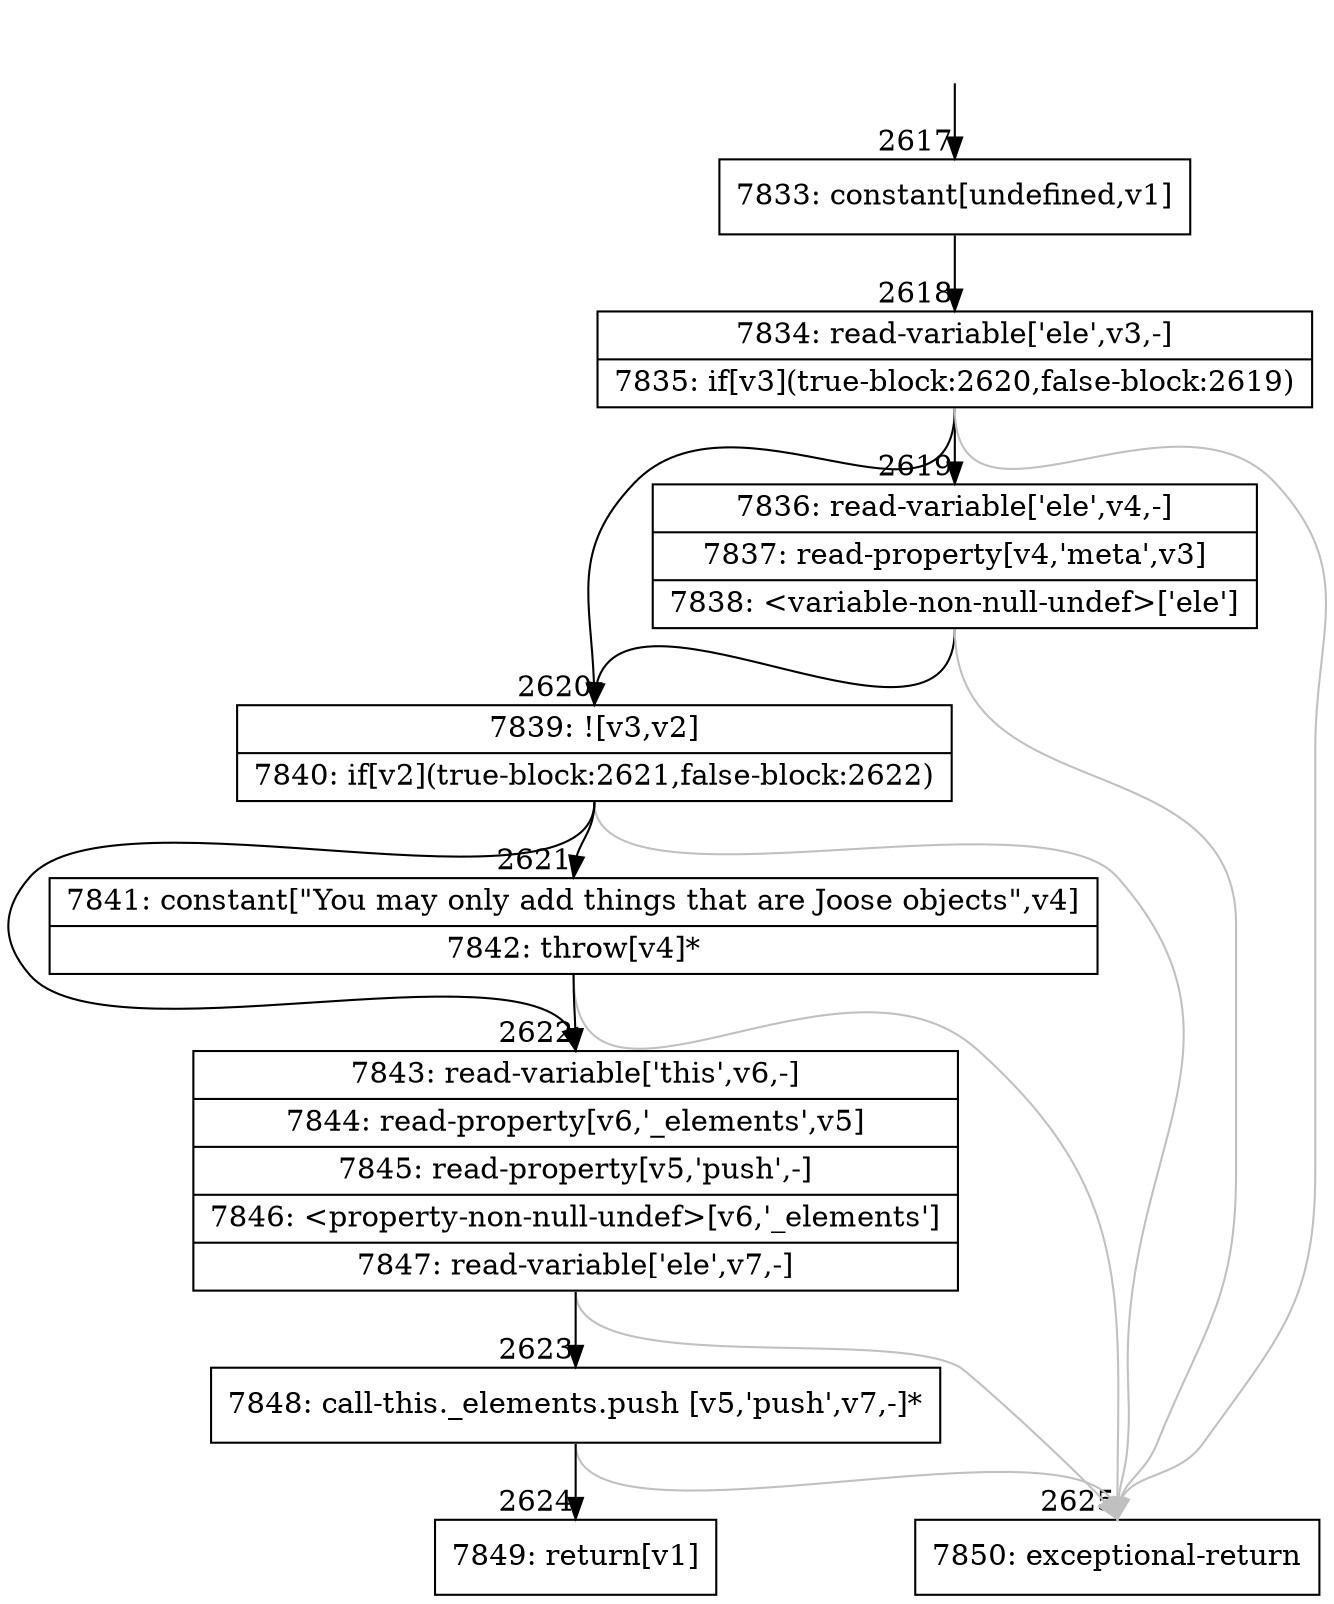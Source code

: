 digraph {
rankdir="TD"
BB_entry286[shape=none,label=""];
BB_entry286 -> BB2617 [tailport=s, headport=n, headlabel="    2617"]
BB2617 [shape=record label="{7833: constant[undefined,v1]}" ] 
BB2617 -> BB2618 [tailport=s, headport=n, headlabel="      2618"]
BB2618 [shape=record label="{7834: read-variable['ele',v3,-]|7835: if[v3](true-block:2620,false-block:2619)}" ] 
BB2618 -> BB2620 [tailport=s, headport=n, headlabel="      2620"]
BB2618 -> BB2619 [tailport=s, headport=n, headlabel="      2619"]
BB2618 -> BB2625 [tailport=s, headport=n, color=gray, headlabel="      2625"]
BB2619 [shape=record label="{7836: read-variable['ele',v4,-]|7837: read-property[v4,'meta',v3]|7838: \<variable-non-null-undef\>['ele']}" ] 
BB2619 -> BB2620 [tailport=s, headport=n]
BB2619 -> BB2625 [tailport=s, headport=n, color=gray]
BB2620 [shape=record label="{7839: ![v3,v2]|7840: if[v2](true-block:2621,false-block:2622)}" ] 
BB2620 -> BB2621 [tailport=s, headport=n, headlabel="      2621"]
BB2620 -> BB2622 [tailport=s, headport=n, headlabel="      2622"]
BB2620 -> BB2625 [tailport=s, headport=n, color=gray]
BB2621 [shape=record label="{7841: constant[\"You may only add things that are Joose objects\",v4]|7842: throw[v4]*}" ] 
BB2621 -> BB2622 [tailport=s, headport=n]
BB2621 -> BB2625 [tailport=s, headport=n, color=gray]
BB2622 [shape=record label="{7843: read-variable['this',v6,-]|7844: read-property[v6,'_elements',v5]|7845: read-property[v5,'push',-]|7846: \<property-non-null-undef\>[v6,'_elements']|7847: read-variable['ele',v7,-]}" ] 
BB2622 -> BB2623 [tailport=s, headport=n, headlabel="      2623"]
BB2622 -> BB2625 [tailport=s, headport=n, color=gray]
BB2623 [shape=record label="{7848: call-this._elements.push [v5,'push',v7,-]*}" ] 
BB2623 -> BB2624 [tailport=s, headport=n, headlabel="      2624"]
BB2623 -> BB2625 [tailport=s, headport=n, color=gray]
BB2624 [shape=record label="{7849: return[v1]}" ] 
BB2625 [shape=record label="{7850: exceptional-return}" ] 
//#$~ 3041
}
